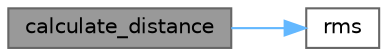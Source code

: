 digraph "calculate_distance"
{
 // LATEX_PDF_SIZE
  bgcolor="transparent";
  edge [fontname=Helvetica,fontsize=10,labelfontname=Helvetica,labelfontsize=10];
  node [fontname=Helvetica,fontsize=10,shape=box,height=0.2,width=0.4];
  rankdir="LR";
  Node1 [id="Node000001",label="calculate_distance",height=0.2,width=0.4,color="gray40", fillcolor="grey60", style="filled", fontcolor="black",tooltip="Calculate the distance from the RMS value."];
  Node1 -> Node2 [id="edge1_Node000001_Node000002",color="steelblue1",style="solid",tooltip=" "];
  Node2 [id="Node000002",label="rms",height=0.2,width=0.4,color="grey40", fillcolor="white", style="filled",URL="$calc_8c.html#a286882c517d505c86b4bf35aa09ce32f",tooltip="Calculate the RMS values for left and right channels."];
}
